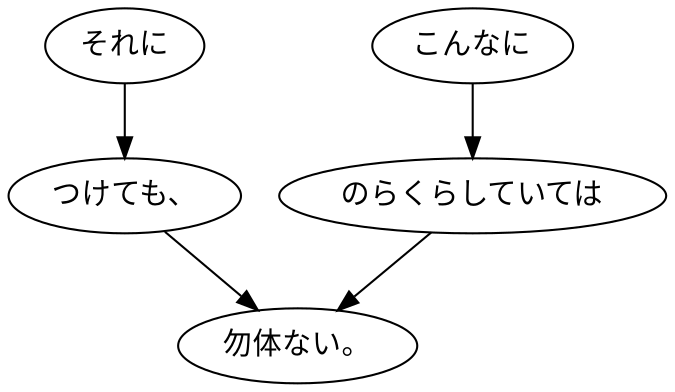 digraph graph1045 {
	node0 [label="それに"];
	node1 [label="つけても、"];
	node2 [label="こんなに"];
	node3 [label="のらくらしていては"];
	node4 [label="勿体ない。"];
	node0 -> node1;
	node1 -> node4;
	node2 -> node3;
	node3 -> node4;
}
